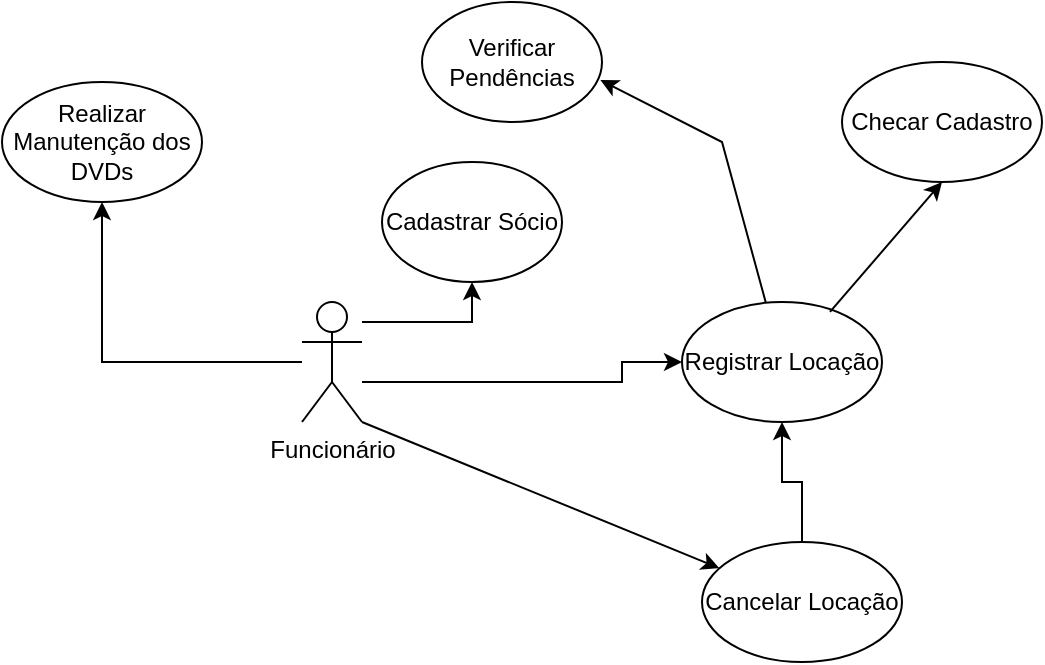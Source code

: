 <mxfile version="21.1.6" type="github">
  <diagram name="Página-1" id="OKbmLqGyjOnGrivR2I40">
    <mxGraphModel dx="880" dy="1653" grid="1" gridSize="10" guides="1" tooltips="1" connect="1" arrows="1" fold="1" page="1" pageScale="1" pageWidth="827" pageHeight="1169" math="0" shadow="0">
      <root>
        <mxCell id="0" />
        <mxCell id="1" parent="0" />
        <mxCell id="MAyMO6A-bNdMm_IBALHe-37" value="" style="edgeStyle=orthogonalEdgeStyle;rounded=0;orthogonalLoop=1;jettySize=auto;html=1;entryX=0.5;entryY=1;entryDx=0;entryDy=0;" parent="1" source="MAyMO6A-bNdMm_IBALHe-5" target="MAyMO6A-bNdMm_IBALHe-31" edge="1">
          <mxGeometry relative="1" as="geometry">
            <Array as="points">
              <mxPoint x="515" y="20" />
            </Array>
          </mxGeometry>
        </mxCell>
        <mxCell id="MAyMO6A-bNdMm_IBALHe-41" value="" style="edgeStyle=orthogonalEdgeStyle;rounded=0;orthogonalLoop=1;jettySize=auto;html=1;" parent="1" source="MAyMO6A-bNdMm_IBALHe-5" target="MAyMO6A-bNdMm_IBALHe-40" edge="1">
          <mxGeometry relative="1" as="geometry">
            <mxPoint x="470" y="50" as="sourcePoint" />
            <Array as="points">
              <mxPoint x="590" y="50" />
              <mxPoint x="590" y="40" />
            </Array>
          </mxGeometry>
        </mxCell>
        <mxCell id="MAyMO6A-bNdMm_IBALHe-49" value="" style="edgeStyle=orthogonalEdgeStyle;rounded=0;orthogonalLoop=1;jettySize=auto;html=1;" parent="1" source="MAyMO6A-bNdMm_IBALHe-5" target="MAyMO6A-bNdMm_IBALHe-34" edge="1">
          <mxGeometry relative="1" as="geometry" />
        </mxCell>
        <mxCell id="MAyMO6A-bNdMm_IBALHe-5" value="Funcionário" style="shape=umlActor;verticalLabelPosition=bottom;verticalAlign=top;html=1;outlineConnect=0;" parent="1" vertex="1">
          <mxGeometry x="430" y="10" width="30" height="60" as="geometry" />
        </mxCell>
        <mxCell id="MAyMO6A-bNdMm_IBALHe-31" value="Cadastrar Sócio" style="ellipse;whiteSpace=wrap;html=1;" parent="1" vertex="1">
          <mxGeometry x="470" y="-60" width="90" height="60" as="geometry" />
        </mxCell>
        <mxCell id="MAyMO6A-bNdMm_IBALHe-34" value="Realizar Manutenção dos DVDs" style="ellipse;whiteSpace=wrap;html=1;" parent="1" vertex="1">
          <mxGeometry x="280" y="-100" width="100" height="60" as="geometry" />
        </mxCell>
        <mxCell id="MAyMO6A-bNdMm_IBALHe-38" value="Verificar Pendências" style="ellipse;whiteSpace=wrap;html=1;" parent="1" vertex="1">
          <mxGeometry x="490" y="-140" width="90" height="60" as="geometry" />
        </mxCell>
        <mxCell id="MAyMO6A-bNdMm_IBALHe-40" value="Registrar Locação" style="ellipse;whiteSpace=wrap;html=1;" parent="1" vertex="1">
          <mxGeometry x="620" y="10" width="100" height="60" as="geometry" />
        </mxCell>
        <mxCell id="MAyMO6A-bNdMm_IBALHe-42" value="" style="endArrow=classic;html=1;rounded=0;entryX=0.991;entryY=0.65;entryDx=0;entryDy=0;entryPerimeter=0;" parent="1" source="MAyMO6A-bNdMm_IBALHe-40" target="MAyMO6A-bNdMm_IBALHe-38" edge="1">
          <mxGeometry width="50" height="50" relative="1" as="geometry">
            <mxPoint x="600" y="120" as="sourcePoint" />
            <mxPoint x="650" y="70" as="targetPoint" />
            <Array as="points">
              <mxPoint x="640" y="-70" />
            </Array>
          </mxGeometry>
        </mxCell>
        <mxCell id="MAyMO6A-bNdMm_IBALHe-47" value="" style="edgeStyle=orthogonalEdgeStyle;rounded=0;orthogonalLoop=1;jettySize=auto;html=1;" parent="1" source="MAyMO6A-bNdMm_IBALHe-44" target="MAyMO6A-bNdMm_IBALHe-40" edge="1">
          <mxGeometry relative="1" as="geometry" />
        </mxCell>
        <mxCell id="MAyMO6A-bNdMm_IBALHe-44" value="Cancelar Locação" style="ellipse;whiteSpace=wrap;html=1;" parent="1" vertex="1">
          <mxGeometry x="630" y="130" width="100" height="60" as="geometry" />
        </mxCell>
        <mxCell id="MAyMO6A-bNdMm_IBALHe-48" value="" style="endArrow=classic;html=1;rounded=0;exitX=1;exitY=1;exitDx=0;exitDy=0;exitPerimeter=0;" parent="1" source="MAyMO6A-bNdMm_IBALHe-5" target="MAyMO6A-bNdMm_IBALHe-44" edge="1">
          <mxGeometry width="50" height="50" relative="1" as="geometry">
            <mxPoint x="510" y="80" as="sourcePoint" />
            <mxPoint x="580" y="90" as="targetPoint" />
          </mxGeometry>
        </mxCell>
        <mxCell id="zC44zjOJLTBo2xcty-5m-1" value="Checar Cadastro" style="ellipse;whiteSpace=wrap;html=1;" vertex="1" parent="1">
          <mxGeometry x="700" y="-110" width="100" height="60" as="geometry" />
        </mxCell>
        <mxCell id="zC44zjOJLTBo2xcty-5m-2" value="" style="endArrow=classic;html=1;rounded=0;entryX=0.5;entryY=1;entryDx=0;entryDy=0;exitX=0.74;exitY=0.083;exitDx=0;exitDy=0;exitPerimeter=0;" edge="1" parent="1" source="MAyMO6A-bNdMm_IBALHe-40" target="zC44zjOJLTBo2xcty-5m-1">
          <mxGeometry width="50" height="50" relative="1" as="geometry">
            <mxPoint x="700" y="20" as="sourcePoint" />
            <mxPoint x="750" y="-40" as="targetPoint" />
          </mxGeometry>
        </mxCell>
      </root>
    </mxGraphModel>
  </diagram>
</mxfile>
